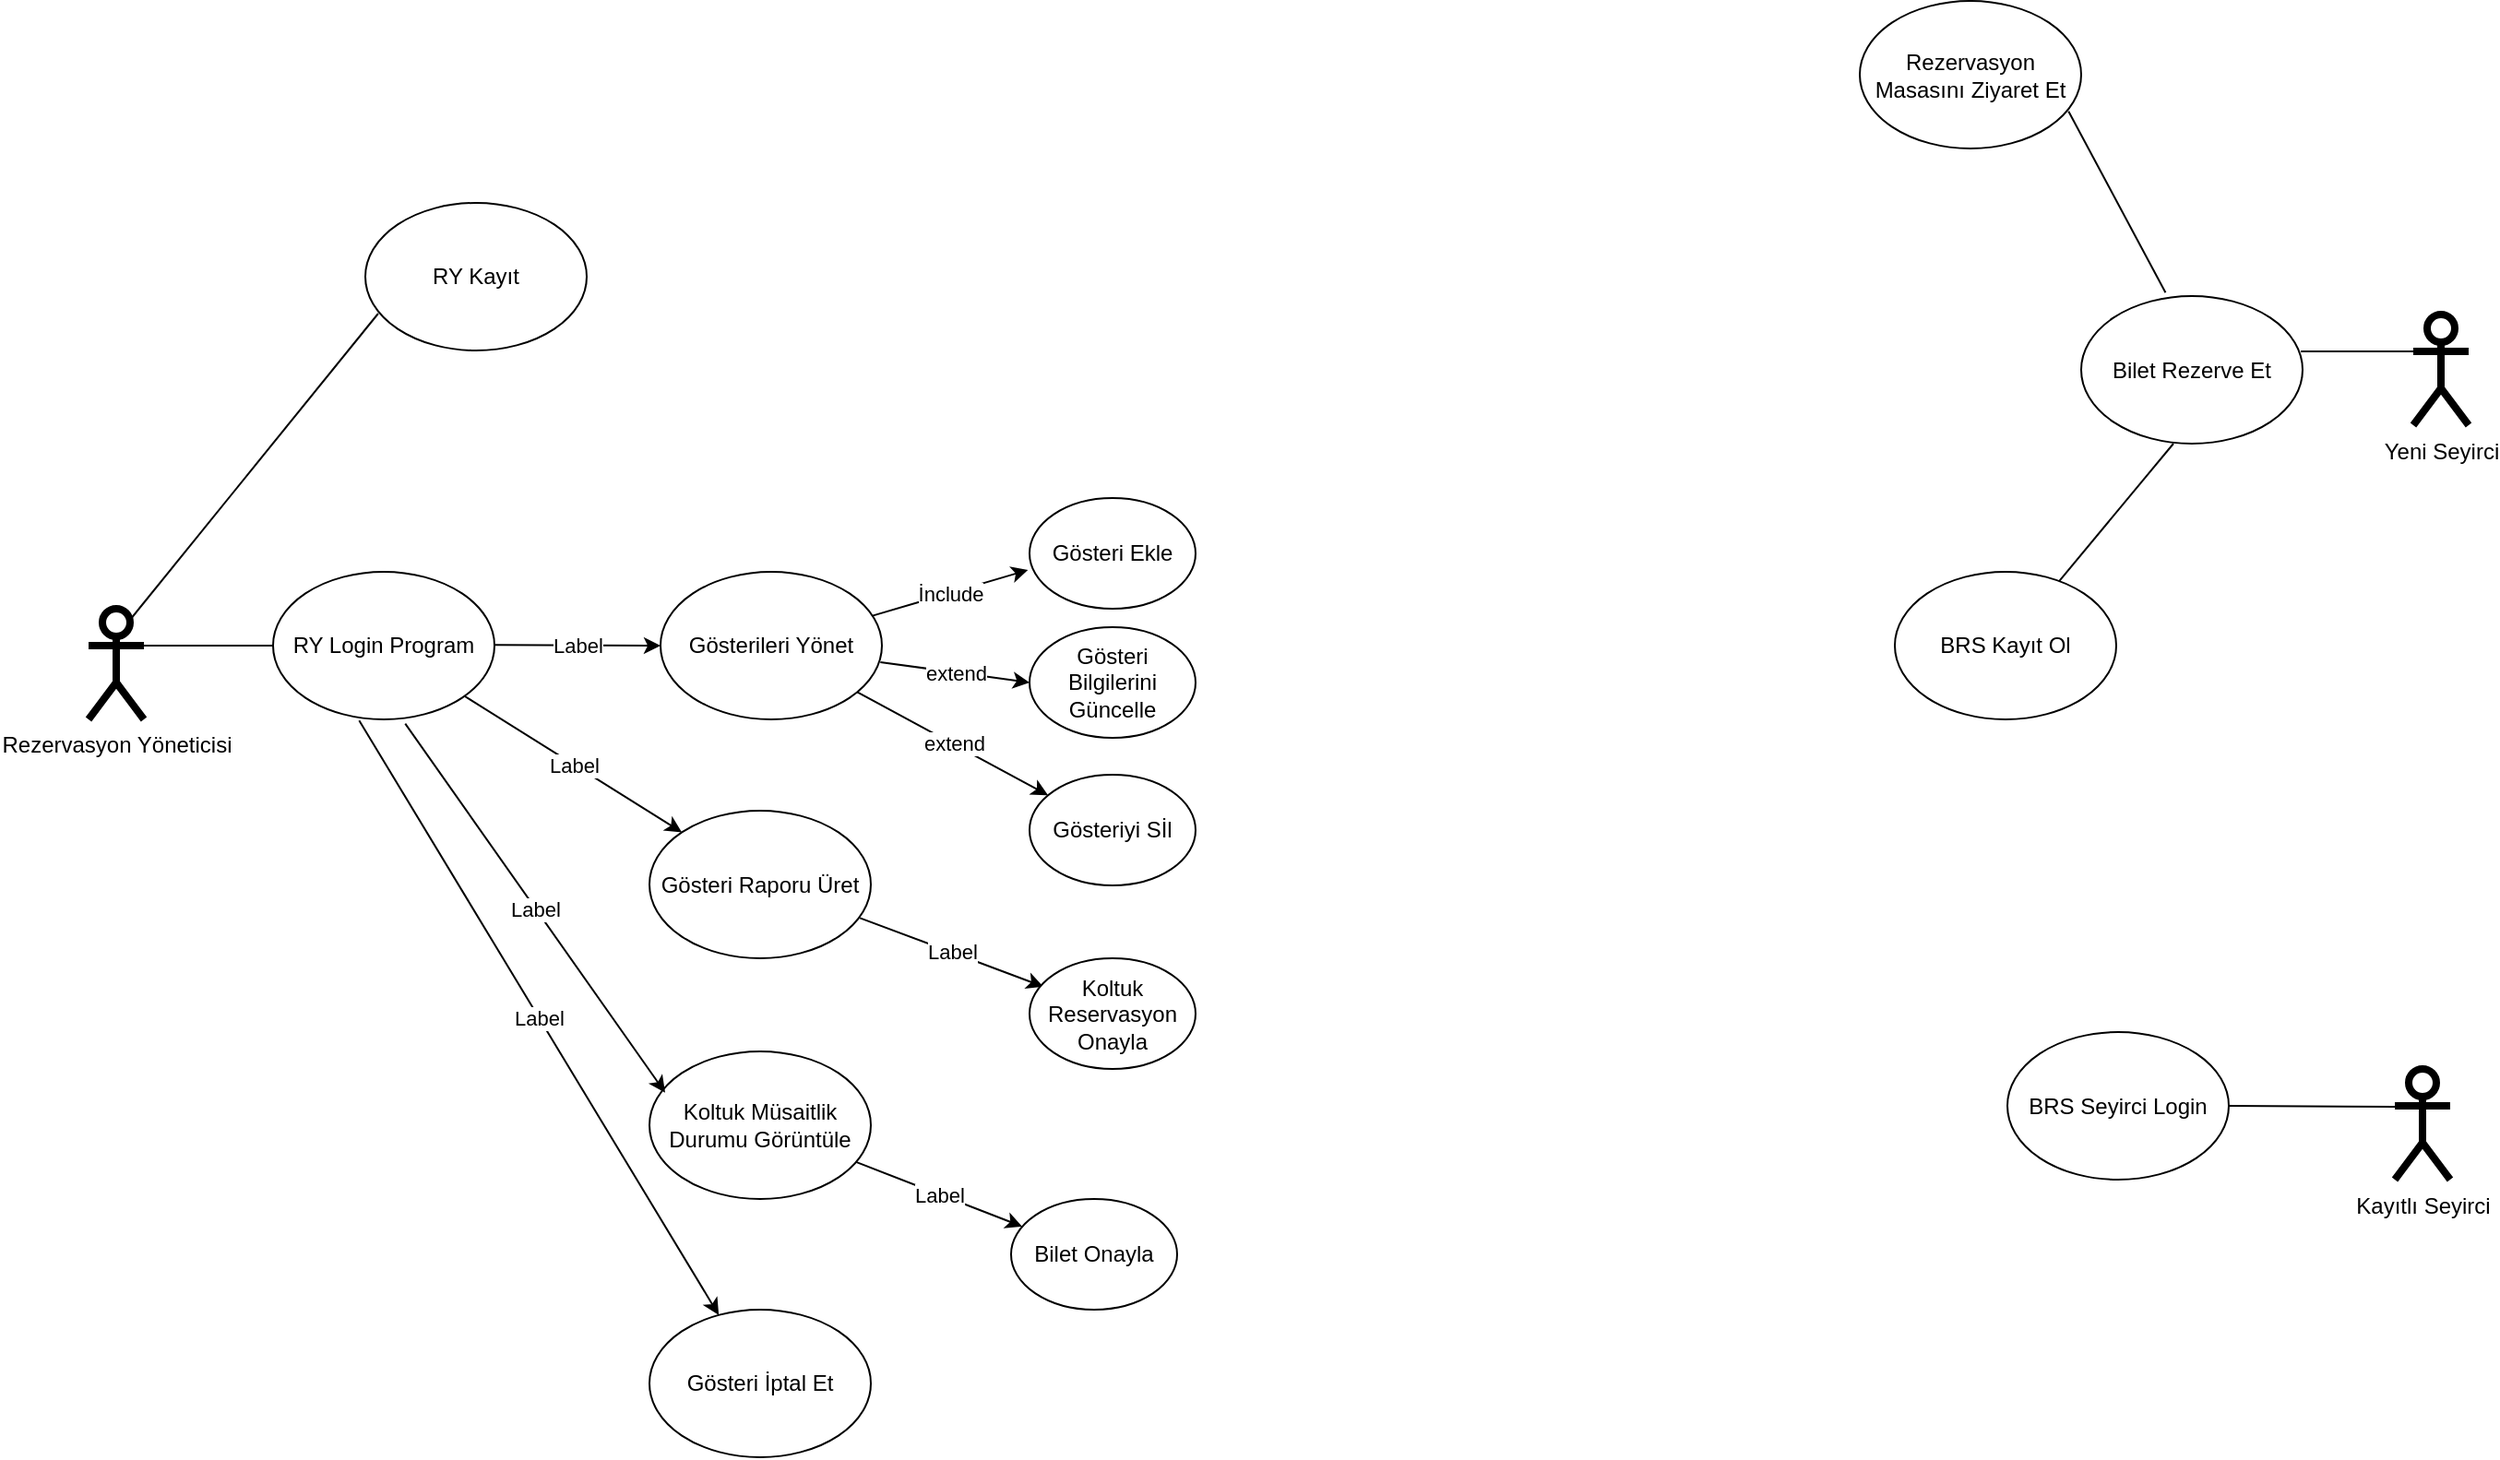 <mxfile version="13.10.9" type="github">
  <diagram id="5KP6Ix1Ujum4DQlMS5nm" name="Page-1">
    <mxGraphModel dx="1185" dy="636" grid="1" gridSize="10" guides="1" tooltips="1" connect="1" arrows="1" fold="1" page="1" pageScale="1" pageWidth="827" pageHeight="1169" math="0" shadow="0">
      <root>
        <mxCell id="0" />
        <mxCell id="1" parent="0" />
        <mxCell id="PZJnfvKLTV9S15hEJAEC-1" value="&lt;div&gt;Rezervasyon Yöneticisi&lt;/div&gt;&lt;div&gt;&lt;br&gt;&lt;/div&gt;" style="shape=umlActor;verticalLabelPosition=bottom;verticalAlign=top;html=1;outlineConnect=0;strokeWidth=4;" parent="1" vertex="1">
          <mxGeometry x="50" y="380" width="30" height="60" as="geometry" />
        </mxCell>
        <mxCell id="PZJnfvKLTV9S15hEJAEC-5" value="RY Kayıt" style="ellipse;whiteSpace=wrap;html=1;" parent="1" vertex="1">
          <mxGeometry x="200" y="160" width="120" height="80" as="geometry" />
        </mxCell>
        <mxCell id="PZJnfvKLTV9S15hEJAEC-6" value="RY Login Program" style="ellipse;whiteSpace=wrap;html=1;" parent="1" vertex="1">
          <mxGeometry x="150" y="360" width="120" height="80" as="geometry" />
        </mxCell>
        <mxCell id="PZJnfvKLTV9S15hEJAEC-7" value="" style="endArrow=none;html=1;entryX=0.058;entryY=0.75;entryDx=0;entryDy=0;entryPerimeter=0;exitX=0.75;exitY=0.1;exitDx=0;exitDy=0;exitPerimeter=0;" parent="1" target="PZJnfvKLTV9S15hEJAEC-5" edge="1" source="PZJnfvKLTV9S15hEJAEC-1">
          <mxGeometry width="50" height="50" relative="1" as="geometry">
            <mxPoint x="90" y="380" as="sourcePoint" />
            <mxPoint x="140" y="330" as="targetPoint" />
          </mxGeometry>
        </mxCell>
        <mxCell id="PZJnfvKLTV9S15hEJAEC-10" value="Gösterileri Yönet" style="ellipse;whiteSpace=wrap;html=1;" parent="1" vertex="1">
          <mxGeometry x="360" y="360" width="120" height="80" as="geometry" />
        </mxCell>
        <mxCell id="PZJnfvKLTV9S15hEJAEC-12" value="Gösteri Ekle" style="ellipse;whiteSpace=wrap;html=1;" parent="1" vertex="1">
          <mxGeometry x="560" y="320" width="90" height="60" as="geometry" />
        </mxCell>
        <mxCell id="PZJnfvKLTV9S15hEJAEC-13" value="Gösteri Bilgilerini Güncelle" style="ellipse;whiteSpace=wrap;html=1;" parent="1" vertex="1">
          <mxGeometry x="560" y="390" width="90" height="60" as="geometry" />
        </mxCell>
        <mxCell id="PZJnfvKLTV9S15hEJAEC-14" value="Gösteriyi Sİl" style="ellipse;whiteSpace=wrap;html=1;" parent="1" vertex="1">
          <mxGeometry x="560" y="470" width="90" height="60" as="geometry" />
        </mxCell>
        <mxCell id="PZJnfvKLTV9S15hEJAEC-19" value="Gösteri Raporu Üret" style="ellipse;whiteSpace=wrap;html=1;" parent="1" vertex="1">
          <mxGeometry x="354" y="489.5" width="120" height="80" as="geometry" />
        </mxCell>
        <mxCell id="VGsMBg79oWYqIB5AP5ty-1" value="Koltuk Müsaitlik Durumu Görüntüle" style="ellipse;whiteSpace=wrap;html=1;" vertex="1" parent="1">
          <mxGeometry x="354" y="620" width="120" height="80" as="geometry" />
        </mxCell>
        <mxCell id="VGsMBg79oWYqIB5AP5ty-5" value="Bilet Onayla" style="ellipse;whiteSpace=wrap;html=1;" vertex="1" parent="1">
          <mxGeometry x="550" y="700" width="90" height="60" as="geometry" />
        </mxCell>
        <mxCell id="VGsMBg79oWYqIB5AP5ty-14" value="" style="endArrow=classic;html=1;" edge="1" parent="1" source="PZJnfvKLTV9S15hEJAEC-10" target="PZJnfvKLTV9S15hEJAEC-14">
          <mxGeometry relative="1" as="geometry">
            <mxPoint x="310" y="510" as="sourcePoint" />
            <mxPoint x="410" y="510" as="targetPoint" />
          </mxGeometry>
        </mxCell>
        <mxCell id="VGsMBg79oWYqIB5AP5ty-15" value="extend" style="edgeLabel;resizable=0;html=1;align=center;verticalAlign=middle;" connectable="0" vertex="1" parent="VGsMBg79oWYqIB5AP5ty-14">
          <mxGeometry relative="1" as="geometry" />
        </mxCell>
        <mxCell id="VGsMBg79oWYqIB5AP5ty-16" value="" style="endArrow=classic;html=1;entryX=0;entryY=0.5;entryDx=0;entryDy=0;exitX=0.993;exitY=0.612;exitDx=0;exitDy=0;exitPerimeter=0;" edge="1" parent="1" source="PZJnfvKLTV9S15hEJAEC-10" target="PZJnfvKLTV9S15hEJAEC-13">
          <mxGeometry relative="1" as="geometry">
            <mxPoint x="310" y="420" as="sourcePoint" />
            <mxPoint x="410" y="420" as="targetPoint" />
          </mxGeometry>
        </mxCell>
        <mxCell id="VGsMBg79oWYqIB5AP5ty-17" value="extend" style="edgeLabel;resizable=0;html=1;align=center;verticalAlign=middle;" connectable="0" vertex="1" parent="VGsMBg79oWYqIB5AP5ty-16">
          <mxGeometry relative="1" as="geometry" />
        </mxCell>
        <mxCell id="VGsMBg79oWYqIB5AP5ty-18" value="" style="endArrow=classic;html=1;entryX=-0.009;entryY=0.65;entryDx=0;entryDy=0;entryPerimeter=0;" edge="1" parent="1" source="PZJnfvKLTV9S15hEJAEC-10" target="PZJnfvKLTV9S15hEJAEC-12">
          <mxGeometry relative="1" as="geometry">
            <mxPoint x="320" y="370" as="sourcePoint" />
            <mxPoint x="420" y="370" as="targetPoint" />
          </mxGeometry>
        </mxCell>
        <mxCell id="VGsMBg79oWYqIB5AP5ty-19" value="İnclude" style="edgeLabel;resizable=0;html=1;align=center;verticalAlign=middle;" connectable="0" vertex="1" parent="VGsMBg79oWYqIB5AP5ty-18">
          <mxGeometry relative="1" as="geometry" />
        </mxCell>
        <mxCell id="VGsMBg79oWYqIB5AP5ty-22" value="" style="endArrow=classic;html=1;" edge="1" parent="1" source="VGsMBg79oWYqIB5AP5ty-1" target="VGsMBg79oWYqIB5AP5ty-5">
          <mxGeometry relative="1" as="geometry">
            <mxPoint x="484" y="670" as="sourcePoint" />
            <mxPoint x="584" y="670" as="targetPoint" />
          </mxGeometry>
        </mxCell>
        <mxCell id="VGsMBg79oWYqIB5AP5ty-23" value="Label" style="edgeLabel;resizable=0;html=1;align=center;verticalAlign=middle;" connectable="0" vertex="1" parent="VGsMBg79oWYqIB5AP5ty-22">
          <mxGeometry relative="1" as="geometry" />
        </mxCell>
        <mxCell id="VGsMBg79oWYqIB5AP5ty-24" value="Gösteri İptal Et" style="ellipse;whiteSpace=wrap;html=1;" vertex="1" parent="1">
          <mxGeometry x="354" y="760" width="120" height="80" as="geometry" />
        </mxCell>
        <mxCell id="VGsMBg79oWYqIB5AP5ty-29" value="Yeni Seyirci" style="shape=umlActor;verticalLabelPosition=bottom;verticalAlign=top;html=1;outlineConnect=0;strokeWidth=4;" vertex="1" parent="1">
          <mxGeometry x="1310" y="220.5" width="30" height="60" as="geometry" />
        </mxCell>
        <mxCell id="VGsMBg79oWYqIB5AP5ty-31" value="" style="endArrow=none;html=1;exitX=1;exitY=0.333;exitDx=0;exitDy=0;exitPerimeter=0;entryX=0;entryY=0.5;entryDx=0;entryDy=0;" edge="1" parent="1" source="PZJnfvKLTV9S15hEJAEC-1" target="PZJnfvKLTV9S15hEJAEC-6">
          <mxGeometry width="50" height="50" relative="1" as="geometry">
            <mxPoint x="100" y="445" as="sourcePoint" />
            <mxPoint x="150" y="395" as="targetPoint" />
          </mxGeometry>
        </mxCell>
        <mxCell id="VGsMBg79oWYqIB5AP5ty-33" value="" style="endArrow=classic;html=1;entryX=0.083;entryY=0.256;entryDx=0;entryDy=0;entryPerimeter=0;exitX=0.951;exitY=0.727;exitDx=0;exitDy=0;exitPerimeter=0;" edge="1" target="VGsMBg79oWYqIB5AP5ty-35" parent="1" source="PZJnfvKLTV9S15hEJAEC-19">
          <mxGeometry relative="1" as="geometry">
            <mxPoint x="320" y="560" as="sourcePoint" />
            <mxPoint x="420" y="560" as="targetPoint" />
          </mxGeometry>
        </mxCell>
        <mxCell id="VGsMBg79oWYqIB5AP5ty-34" value="Label" style="edgeLabel;resizable=0;html=1;align=center;verticalAlign=middle;" connectable="0" vertex="1" parent="VGsMBg79oWYqIB5AP5ty-33">
          <mxGeometry relative="1" as="geometry" />
        </mxCell>
        <mxCell id="VGsMBg79oWYqIB5AP5ty-35" value="Koltuk Reservasyon Onayla" style="ellipse;whiteSpace=wrap;html=1;" vertex="1" parent="1">
          <mxGeometry x="560" y="569.5" width="90" height="60" as="geometry" />
        </mxCell>
        <mxCell id="VGsMBg79oWYqIB5AP5ty-36" value="" style="endArrow=classic;html=1;entryX=0;entryY=0.5;entryDx=0;entryDy=0;" edge="1" parent="1" target="PZJnfvKLTV9S15hEJAEC-10">
          <mxGeometry relative="1" as="geometry">
            <mxPoint x="270" y="399.58" as="sourcePoint" />
            <mxPoint x="340" y="400" as="targetPoint" />
          </mxGeometry>
        </mxCell>
        <mxCell id="VGsMBg79oWYqIB5AP5ty-37" value="Label" style="edgeLabel;resizable=0;html=1;align=center;verticalAlign=middle;" connectable="0" vertex="1" parent="VGsMBg79oWYqIB5AP5ty-36">
          <mxGeometry relative="1" as="geometry" />
        </mxCell>
        <mxCell id="VGsMBg79oWYqIB5AP5ty-39" value="" style="endArrow=classic;html=1;entryX=0;entryY=0;entryDx=0;entryDy=0;" edge="1" parent="1" source="PZJnfvKLTV9S15hEJAEC-6" target="PZJnfvKLTV9S15hEJAEC-19">
          <mxGeometry relative="1" as="geometry">
            <mxPoint x="310" y="510" as="sourcePoint" />
            <mxPoint x="410" y="510" as="targetPoint" />
          </mxGeometry>
        </mxCell>
        <mxCell id="VGsMBg79oWYqIB5AP5ty-40" value="Label" style="edgeLabel;resizable=0;html=1;align=center;verticalAlign=middle;" connectable="0" vertex="1" parent="VGsMBg79oWYqIB5AP5ty-39">
          <mxGeometry relative="1" as="geometry" />
        </mxCell>
        <mxCell id="VGsMBg79oWYqIB5AP5ty-41" value="" style="endArrow=classic;html=1;exitX=0.597;exitY=1.029;exitDx=0;exitDy=0;exitPerimeter=0;entryX=0.071;entryY=0.279;entryDx=0;entryDy=0;entryPerimeter=0;" edge="1" parent="1" source="PZJnfvKLTV9S15hEJAEC-6" target="VGsMBg79oWYqIB5AP5ty-1">
          <mxGeometry relative="1" as="geometry">
            <mxPoint x="310" y="510" as="sourcePoint" />
            <mxPoint x="410" y="510" as="targetPoint" />
          </mxGeometry>
        </mxCell>
        <mxCell id="VGsMBg79oWYqIB5AP5ty-42" value="Label" style="edgeLabel;resizable=0;html=1;align=center;verticalAlign=middle;" connectable="0" vertex="1" parent="VGsMBg79oWYqIB5AP5ty-41">
          <mxGeometry relative="1" as="geometry" />
        </mxCell>
        <mxCell id="VGsMBg79oWYqIB5AP5ty-43" value="" style="endArrow=classic;html=1;exitX=0.389;exitY=1.008;exitDx=0;exitDy=0;exitPerimeter=0;" edge="1" parent="1" source="PZJnfvKLTV9S15hEJAEC-6" target="VGsMBg79oWYqIB5AP5ty-24">
          <mxGeometry relative="1" as="geometry">
            <mxPoint x="150" y="584" as="sourcePoint" />
            <mxPoint x="250" y="584" as="targetPoint" />
          </mxGeometry>
        </mxCell>
        <mxCell id="VGsMBg79oWYqIB5AP5ty-44" value="Label" style="edgeLabel;resizable=0;html=1;align=center;verticalAlign=middle;" connectable="0" vertex="1" parent="VGsMBg79oWYqIB5AP5ty-43">
          <mxGeometry relative="1" as="geometry" />
        </mxCell>
        <mxCell id="VGsMBg79oWYqIB5AP5ty-47" value="Bilet Rezerve Et" style="ellipse;whiteSpace=wrap;html=1;" vertex="1" parent="1">
          <mxGeometry x="1130" y="210.5" width="120" height="80" as="geometry" />
        </mxCell>
        <mxCell id="VGsMBg79oWYqIB5AP5ty-48" value="" style="endArrow=none;html=1;exitX=0.992;exitY=0.375;exitDx=0;exitDy=0;exitPerimeter=0;" edge="1" parent="1" source="VGsMBg79oWYqIB5AP5ty-47">
          <mxGeometry width="50" height="50" relative="1" as="geometry">
            <mxPoint x="1260" y="290.5" as="sourcePoint" />
            <mxPoint x="1310" y="240.5" as="targetPoint" />
          </mxGeometry>
        </mxCell>
        <mxCell id="VGsMBg79oWYqIB5AP5ty-49" value="Rezervasyon Masasını Ziyaret Et" style="ellipse;whiteSpace=wrap;html=1;" vertex="1" parent="1">
          <mxGeometry x="1010" y="50.5" width="120" height="80" as="geometry" />
        </mxCell>
        <mxCell id="VGsMBg79oWYqIB5AP5ty-50" value="BRS Kayıt Ol" style="ellipse;whiteSpace=wrap;html=1;" vertex="1" parent="1">
          <mxGeometry x="1029" y="360" width="120" height="80" as="geometry" />
        </mxCell>
        <mxCell id="VGsMBg79oWYqIB5AP5ty-51" value="" style="endArrow=none;html=1;entryX=0.381;entryY=-0.023;entryDx=0;entryDy=0;entryPerimeter=0;exitX=0.943;exitY=0.748;exitDx=0;exitDy=0;exitPerimeter=0;" edge="1" parent="1" source="VGsMBg79oWYqIB5AP5ty-49" target="VGsMBg79oWYqIB5AP5ty-47">
          <mxGeometry width="50" height="50" relative="1" as="geometry">
            <mxPoint x="1130" y="100.5" as="sourcePoint" />
            <mxPoint x="1180" y="50.5" as="targetPoint" />
          </mxGeometry>
        </mxCell>
        <mxCell id="VGsMBg79oWYqIB5AP5ty-52" value="" style="endArrow=none;html=1;" edge="1" parent="1" source="VGsMBg79oWYqIB5AP5ty-50">
          <mxGeometry width="50" height="50" relative="1" as="geometry">
            <mxPoint x="1130" y="340.5" as="sourcePoint" />
            <mxPoint x="1180" y="290.5" as="targetPoint" />
          </mxGeometry>
        </mxCell>
        <mxCell id="VGsMBg79oWYqIB5AP5ty-53" value="Kayıtlı Seyirci" style="shape=umlActor;verticalLabelPosition=bottom;verticalAlign=top;html=1;outlineConnect=0;strokeWidth=4;" vertex="1" parent="1">
          <mxGeometry x="1300" y="629.5" width="30" height="60" as="geometry" />
        </mxCell>
        <mxCell id="VGsMBg79oWYqIB5AP5ty-58" value="BRS Seyirci Login" style="ellipse;whiteSpace=wrap;html=1;" vertex="1" parent="1">
          <mxGeometry x="1090" y="609.5" width="120" height="80" as="geometry" />
        </mxCell>
        <mxCell id="VGsMBg79oWYqIB5AP5ty-59" value="" style="endArrow=none;html=1;exitX=1;exitY=0.5;exitDx=0;exitDy=0;" edge="1" parent="1" source="VGsMBg79oWYqIB5AP5ty-58">
          <mxGeometry width="50" height="50" relative="1" as="geometry">
            <mxPoint x="1250" y="700" as="sourcePoint" />
            <mxPoint x="1300" y="650" as="targetPoint" />
          </mxGeometry>
        </mxCell>
      </root>
    </mxGraphModel>
  </diagram>
</mxfile>
